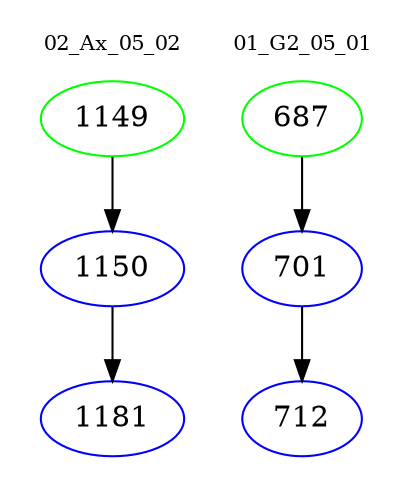 digraph{
subgraph cluster_0 {
color = white
label = "02_Ax_05_02";
fontsize=10;
T0_1149 [label="1149", color="green"]
T0_1149 -> T0_1150 [color="black"]
T0_1150 [label="1150", color="blue"]
T0_1150 -> T0_1181 [color="black"]
T0_1181 [label="1181", color="blue"]
}
subgraph cluster_1 {
color = white
label = "01_G2_05_01";
fontsize=10;
T1_687 [label="687", color="green"]
T1_687 -> T1_701 [color="black"]
T1_701 [label="701", color="blue"]
T1_701 -> T1_712 [color="black"]
T1_712 [label="712", color="blue"]
}
}
